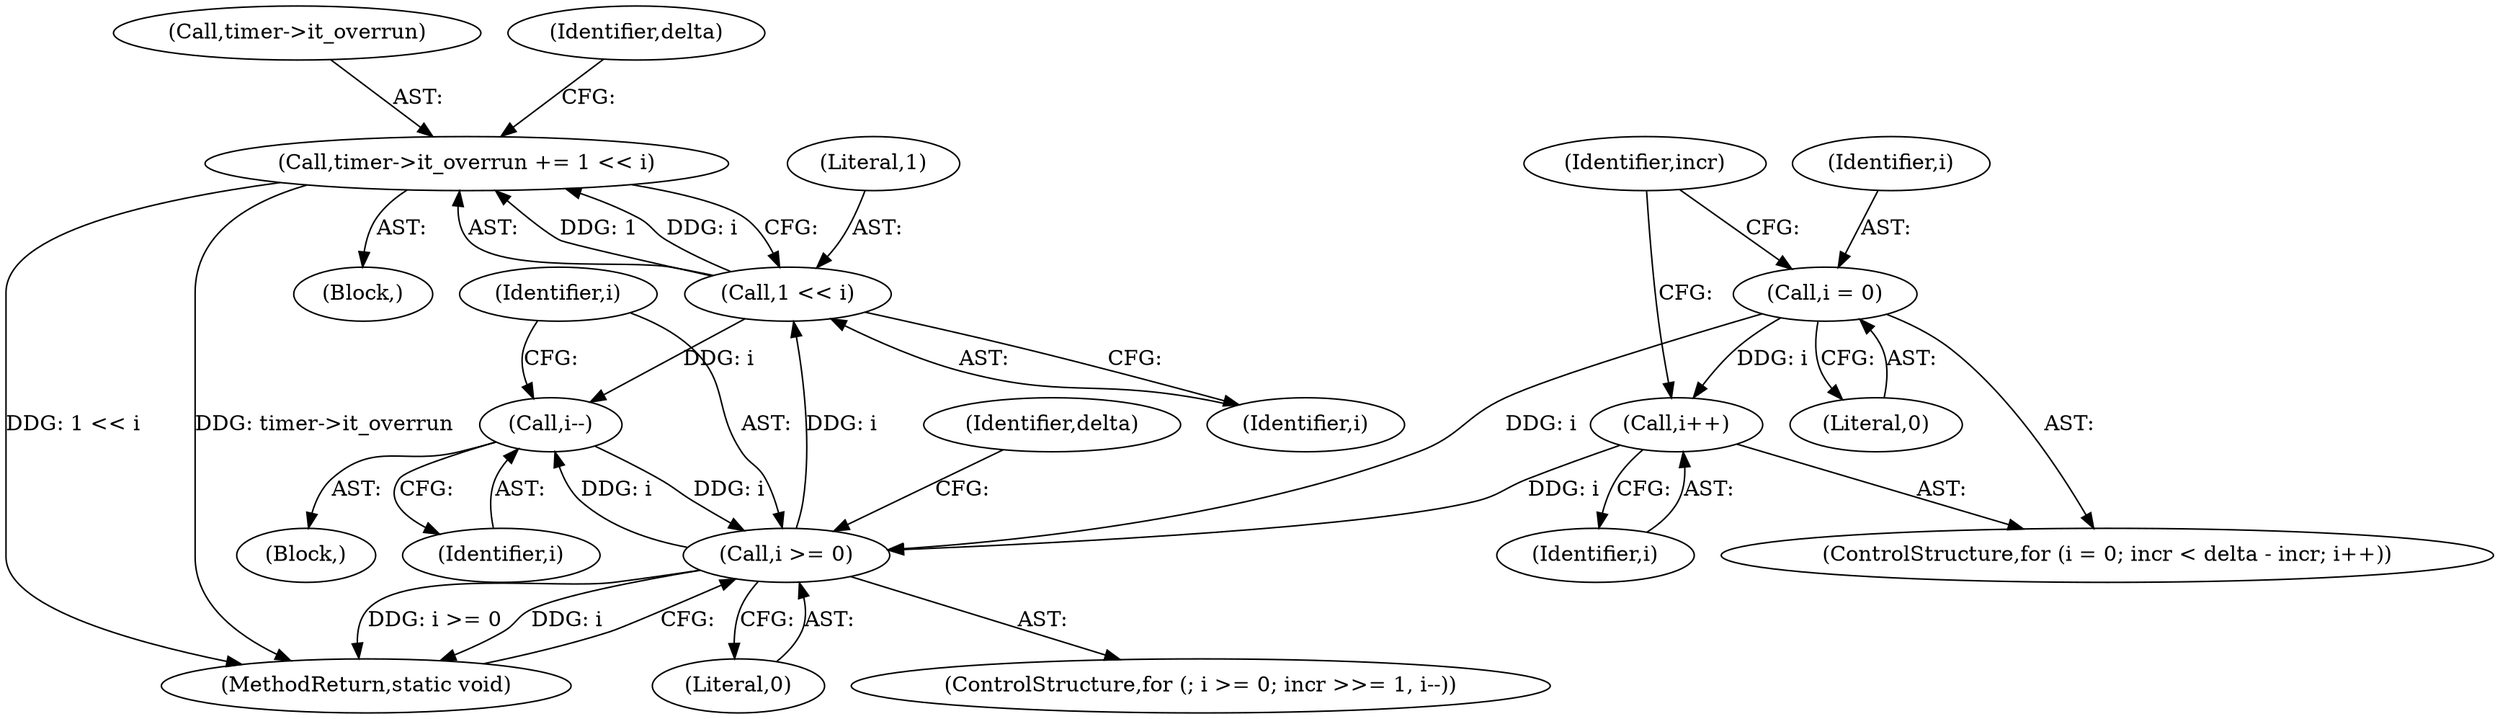 digraph "0_linux_78c9c4dfbf8c04883941445a195276bb4bb92c76@pointer" {
"1000193" [label="(Call,timer->it_overrun += 1 << i)"];
"1000197" [label="(Call,1 << i)"];
"1000169" [label="(Call,i >= 0)"];
"1000153" [label="(Call,i = 0)"];
"1000176" [label="(Call,i--)"];
"1000161" [label="(Call,i++)"];
"1000181" [label="(Identifier,delta)"];
"1000162" [label="(Identifier,i)"];
"1000198" [label="(Literal,1)"];
"1000155" [label="(Literal,0)"];
"1000199" [label="(Identifier,i)"];
"1000172" [label="(Block,)"];
"1000169" [label="(Call,i >= 0)"];
"1000168" [label="(ControlStructure,for (; i >= 0; incr >>= 1, i--))"];
"1000197" [label="(Call,1 << i)"];
"1000194" [label="(Call,timer->it_overrun)"];
"1000153" [label="(Call,i = 0)"];
"1000152" [label="(ControlStructure,for (i = 0; incr < delta - incr; i++))"];
"1000154" [label="(Identifier,i)"];
"1000170" [label="(Identifier,i)"];
"1000176" [label="(Call,i--)"];
"1000193" [label="(Call,timer->it_overrun += 1 << i)"];
"1000203" [label="(MethodReturn,static void)"];
"1000161" [label="(Call,i++)"];
"1000201" [label="(Identifier,delta)"];
"1000177" [label="(Identifier,i)"];
"1000157" [label="(Identifier,incr)"];
"1000178" [label="(Block,)"];
"1000171" [label="(Literal,0)"];
"1000193" -> "1000178"  [label="AST: "];
"1000193" -> "1000197"  [label="CFG: "];
"1000194" -> "1000193"  [label="AST: "];
"1000197" -> "1000193"  [label="AST: "];
"1000201" -> "1000193"  [label="CFG: "];
"1000193" -> "1000203"  [label="DDG: 1 << i"];
"1000193" -> "1000203"  [label="DDG: timer->it_overrun"];
"1000197" -> "1000193"  [label="DDG: 1"];
"1000197" -> "1000193"  [label="DDG: i"];
"1000197" -> "1000199"  [label="CFG: "];
"1000198" -> "1000197"  [label="AST: "];
"1000199" -> "1000197"  [label="AST: "];
"1000197" -> "1000176"  [label="DDG: i"];
"1000169" -> "1000197"  [label="DDG: i"];
"1000169" -> "1000168"  [label="AST: "];
"1000169" -> "1000171"  [label="CFG: "];
"1000170" -> "1000169"  [label="AST: "];
"1000171" -> "1000169"  [label="AST: "];
"1000181" -> "1000169"  [label="CFG: "];
"1000203" -> "1000169"  [label="CFG: "];
"1000169" -> "1000203"  [label="DDG: i >= 0"];
"1000169" -> "1000203"  [label="DDG: i"];
"1000153" -> "1000169"  [label="DDG: i"];
"1000176" -> "1000169"  [label="DDG: i"];
"1000161" -> "1000169"  [label="DDG: i"];
"1000169" -> "1000176"  [label="DDG: i"];
"1000153" -> "1000152"  [label="AST: "];
"1000153" -> "1000155"  [label="CFG: "];
"1000154" -> "1000153"  [label="AST: "];
"1000155" -> "1000153"  [label="AST: "];
"1000157" -> "1000153"  [label="CFG: "];
"1000153" -> "1000161"  [label="DDG: i"];
"1000176" -> "1000172"  [label="AST: "];
"1000176" -> "1000177"  [label="CFG: "];
"1000177" -> "1000176"  [label="AST: "];
"1000170" -> "1000176"  [label="CFG: "];
"1000161" -> "1000152"  [label="AST: "];
"1000161" -> "1000162"  [label="CFG: "];
"1000162" -> "1000161"  [label="AST: "];
"1000157" -> "1000161"  [label="CFG: "];
}
